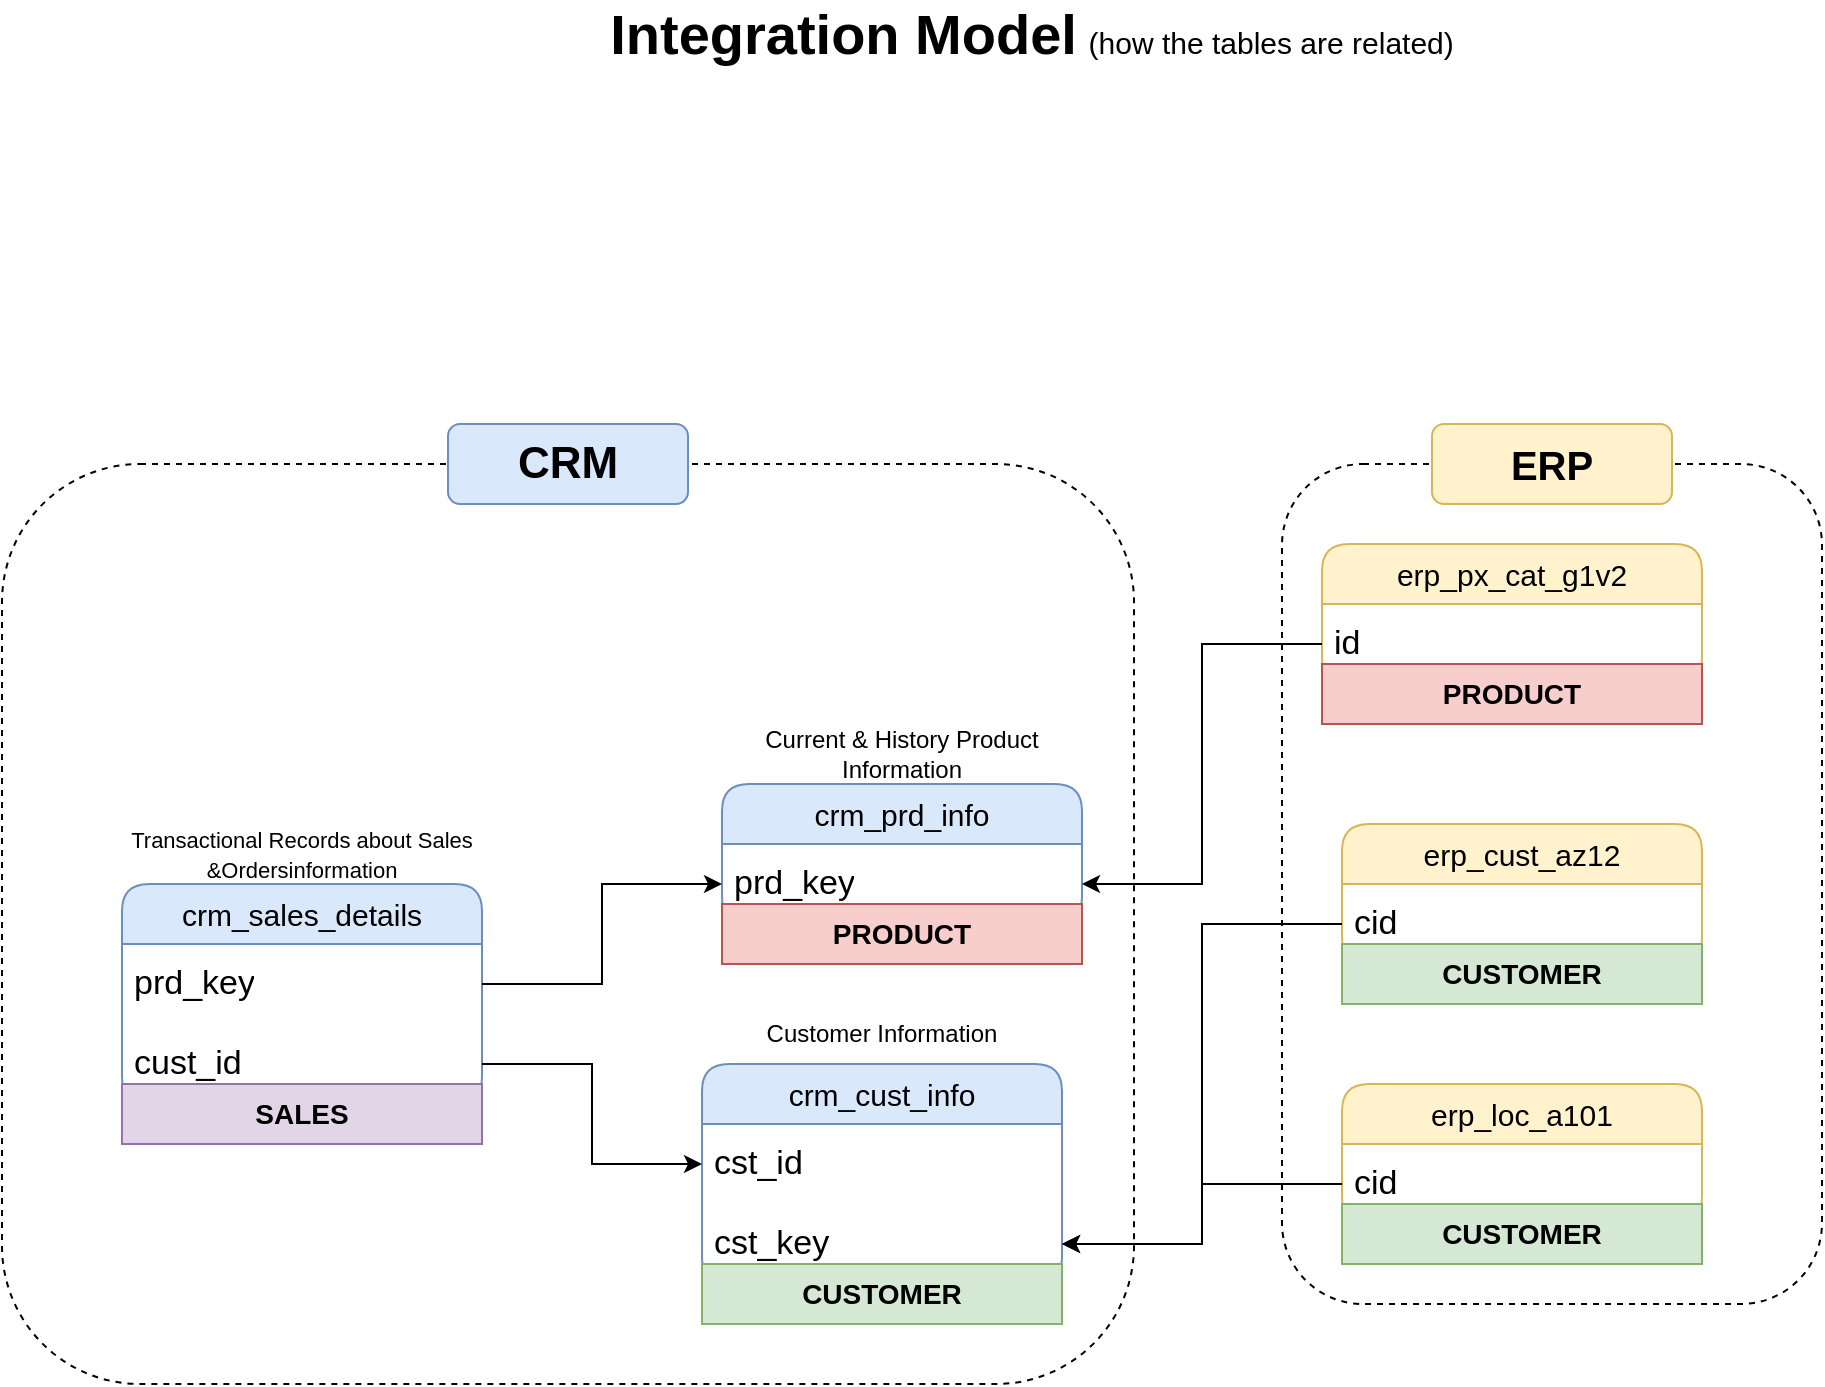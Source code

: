<mxfile version="26.2.15">
  <diagram name="Page-1" id="L0YLPYRimjOSDoweE6Rv">
    <mxGraphModel dx="3478" dy="1700" grid="1" gridSize="10" guides="1" tooltips="1" connect="1" arrows="1" fold="1" page="1" pageScale="1" pageWidth="850" pageHeight="1100" math="0" shadow="0">
      <root>
        <mxCell id="0" />
        <mxCell id="1" parent="0" />
        <mxCell id="_IWfdYFuMRl4Ee60OuGf-2" value="&lt;font style=&quot;&quot;&gt;&lt;b style=&quot;&quot;&gt;&lt;font style=&quot;&quot;&gt;&lt;font style=&quot;font-size: 28px;&quot;&gt;Integration Model&lt;/font&gt;&lt;span style=&quot;font-size: 21px;&quot;&gt;&amp;nbsp;&lt;/span&gt;&lt;/font&gt;&lt;/b&gt;&lt;font style=&quot;font-size: 15px;&quot;&gt;(how the tables are related)&lt;/font&gt;&lt;/font&gt;" style="text;html=1;align=center;verticalAlign=middle;whiteSpace=wrap;rounded=0;" parent="1" vertex="1">
          <mxGeometry x="-1820" y="80" width="550" height="30" as="geometry" />
        </mxCell>
        <mxCell id="_IWfdYFuMRl4Ee60OuGf-3" value="&lt;font&gt;crm_cust_info&lt;/font&gt;" style="swimlane;fontStyle=0;childLayout=stackLayout;horizontal=1;startSize=30;horizontalStack=0;resizeParent=1;resizeParentMax=0;resizeLast=0;collapsible=1;marginBottom=0;whiteSpace=wrap;html=1;fillColor=#dae8fc;strokeColor=#6c8ebf;strokeWidth=1;gradientColor=none;swimlaneFillColor=none;swimlaneLine=1;rounded=1;fontSize=15;" parent="1" vertex="1">
          <mxGeometry x="-1710" y="610" width="180" height="110" as="geometry" />
        </mxCell>
        <mxCell id="_IWfdYFuMRl4Ee60OuGf-5" value="&lt;font style=&quot;font-size: 17px;&quot;&gt;cst_id&lt;/font&gt;" style="text;strokeColor=none;fillColor=none;align=left;verticalAlign=middle;spacingLeft=4;spacingRight=4;overflow=hidden;points=[[0,0.5],[1,0.5]];portConstraint=eastwest;rotatable=0;whiteSpace=wrap;html=1;rounded=0;shadow=0;glass=0;strokeWidth=13;" parent="_IWfdYFuMRl4Ee60OuGf-3" vertex="1">
          <mxGeometry y="30" width="180" height="40" as="geometry" />
        </mxCell>
        <mxCell id="_IWfdYFuMRl4Ee60OuGf-27" value="&lt;font style=&quot;font-size: 17px;&quot;&gt;cst_key&lt;/font&gt;" style="text;strokeColor=none;fillColor=none;align=left;verticalAlign=middle;spacingLeft=4;spacingRight=4;overflow=hidden;points=[[0,0.5],[1,0.5]];portConstraint=eastwest;rotatable=0;whiteSpace=wrap;html=1;rounded=0;shadow=0;glass=0;strokeWidth=13;" parent="_IWfdYFuMRl4Ee60OuGf-3" vertex="1">
          <mxGeometry y="70" width="180" height="40" as="geometry" />
        </mxCell>
        <mxCell id="_IWfdYFuMRl4Ee60OuGf-7" value="Customer Information" style="text;html=1;align=center;verticalAlign=middle;whiteSpace=wrap;rounded=0;" parent="1" vertex="1">
          <mxGeometry x="-1710" y="580" width="180" height="30" as="geometry" />
        </mxCell>
        <mxCell id="_IWfdYFuMRl4Ee60OuGf-8" value="&lt;font&gt;crm_prd_info&lt;/font&gt;" style="swimlane;fontStyle=0;childLayout=stackLayout;horizontal=1;startSize=30;horizontalStack=0;resizeParent=1;resizeParentMax=0;resizeLast=0;collapsible=1;marginBottom=0;whiteSpace=wrap;html=1;fillColor=#dae8fc;strokeColor=#6c8ebf;strokeWidth=1;gradientColor=none;swimlaneFillColor=none;swimlaneLine=1;rounded=1;fontSize=15;" parent="1" vertex="1">
          <mxGeometry x="-1700" y="470" width="180" height="70" as="geometry" />
        </mxCell>
        <mxCell id="_IWfdYFuMRl4Ee60OuGf-9" value="&lt;font style=&quot;font-size: 17px;&quot;&gt;prd_key&lt;/font&gt;" style="text;strokeColor=none;fillColor=none;align=left;verticalAlign=middle;spacingLeft=4;spacingRight=4;overflow=hidden;points=[[0,0.5],[1,0.5]];portConstraint=eastwest;rotatable=0;whiteSpace=wrap;html=1;rounded=0;shadow=0;glass=0;strokeWidth=13;" parent="_IWfdYFuMRl4Ee60OuGf-8" vertex="1">
          <mxGeometry y="30" width="180" height="40" as="geometry" />
        </mxCell>
        <mxCell id="_IWfdYFuMRl4Ee60OuGf-10" value="Current &amp;amp; History Product Information" style="text;html=1;align=center;verticalAlign=middle;whiteSpace=wrap;rounded=0;" parent="1" vertex="1">
          <mxGeometry x="-1700" y="440" width="180" height="30" as="geometry" />
        </mxCell>
        <mxCell id="_IWfdYFuMRl4Ee60OuGf-12" value="&lt;font&gt;crm_sales_details&lt;/font&gt;" style="swimlane;fontStyle=0;childLayout=stackLayout;horizontal=1;startSize=30;horizontalStack=0;resizeParent=1;resizeParentMax=0;resizeLast=0;collapsible=1;marginBottom=0;whiteSpace=wrap;html=1;fillColor=#dae8fc;strokeColor=#6c8ebf;strokeWidth=1;gradientColor=none;swimlaneFillColor=none;swimlaneLine=1;rounded=1;fontSize=15;" parent="1" vertex="1">
          <mxGeometry x="-2000" y="520" width="180" height="110" as="geometry" />
        </mxCell>
        <mxCell id="_IWfdYFuMRl4Ee60OuGf-13" value="&lt;span style=&quot;font-size: 17px;&quot;&gt;prd_key&lt;/span&gt;" style="text;strokeColor=none;fillColor=none;align=left;verticalAlign=middle;spacingLeft=4;spacingRight=4;overflow=hidden;points=[[0,0.5],[1,0.5]];portConstraint=eastwest;rotatable=0;whiteSpace=wrap;html=1;rounded=0;shadow=0;glass=0;strokeWidth=13;" parent="_IWfdYFuMRl4Ee60OuGf-12" vertex="1">
          <mxGeometry y="30" width="180" height="40" as="geometry" />
        </mxCell>
        <mxCell id="_IWfdYFuMRl4Ee60OuGf-14" value="&lt;span style=&quot;font-size: 17px;&quot;&gt;cust_id&lt;/span&gt;" style="text;strokeColor=none;fillColor=none;align=left;verticalAlign=middle;spacingLeft=4;spacingRight=4;overflow=hidden;points=[[0,0.5],[1,0.5]];portConstraint=eastwest;rotatable=0;whiteSpace=wrap;html=1;rounded=0;shadow=0;glass=0;strokeWidth=13;" parent="_IWfdYFuMRl4Ee60OuGf-12" vertex="1">
          <mxGeometry y="70" width="180" height="40" as="geometry" />
        </mxCell>
        <mxCell id="_IWfdYFuMRl4Ee60OuGf-15" value="&lt;font style=&quot;font-size: 11px;&quot;&gt;Transactional Records about Sales &amp;amp;Ordersinformation&lt;/font&gt;" style="text;html=1;align=center;verticalAlign=middle;whiteSpace=wrap;rounded=0;" parent="1" vertex="1">
          <mxGeometry x="-2000" y="490" width="180" height="30" as="geometry" />
        </mxCell>
        <mxCell id="_IWfdYFuMRl4Ee60OuGf-23" style="edgeStyle=orthogonalEdgeStyle;rounded=0;orthogonalLoop=1;jettySize=auto;html=1;entryX=0;entryY=0.5;entryDx=0;entryDy=0;" parent="1" source="_IWfdYFuMRl4Ee60OuGf-13" target="_IWfdYFuMRl4Ee60OuGf-9" edge="1">
          <mxGeometry relative="1" as="geometry" />
        </mxCell>
        <mxCell id="_IWfdYFuMRl4Ee60OuGf-24" style="edgeStyle=orthogonalEdgeStyle;rounded=0;orthogonalLoop=1;jettySize=auto;html=1;" parent="1" source="_IWfdYFuMRl4Ee60OuGf-14" target="_IWfdYFuMRl4Ee60OuGf-5" edge="1">
          <mxGeometry relative="1" as="geometry" />
        </mxCell>
        <mxCell id="_IWfdYFuMRl4Ee60OuGf-25" value="&lt;font&gt;erp_cust_az12&lt;/font&gt;" style="swimlane;fontStyle=0;childLayout=stackLayout;horizontal=1;startSize=30;horizontalStack=0;resizeParent=1;resizeParentMax=0;resizeLast=0;collapsible=1;marginBottom=0;whiteSpace=wrap;html=1;fillColor=#fff2cc;strokeColor=#d6b656;strokeWidth=1;swimlaneFillColor=none;swimlaneLine=1;rounded=1;fontSize=15;" parent="1" vertex="1">
          <mxGeometry x="-1390" y="490" width="180" height="70" as="geometry" />
        </mxCell>
        <mxCell id="_IWfdYFuMRl4Ee60OuGf-26" value="&lt;font style=&quot;font-size: 17px;&quot;&gt;cid&lt;/font&gt;" style="text;strokeColor=none;fillColor=none;align=left;verticalAlign=middle;spacingLeft=4;spacingRight=4;overflow=hidden;points=[[0,0.5],[1,0.5]];portConstraint=eastwest;rotatable=0;whiteSpace=wrap;html=1;rounded=0;shadow=0;glass=0;strokeWidth=13;" parent="_IWfdYFuMRl4Ee60OuGf-25" vertex="1">
          <mxGeometry y="30" width="180" height="40" as="geometry" />
        </mxCell>
        <mxCell id="_IWfdYFuMRl4Ee60OuGf-29" value="&lt;font&gt;erp_loc_a101&lt;/font&gt;" style="swimlane;fontStyle=0;childLayout=stackLayout;horizontal=1;startSize=30;horizontalStack=0;resizeParent=1;resizeParentMax=0;resizeLast=0;collapsible=1;marginBottom=0;whiteSpace=wrap;html=1;fillColor=#fff2cc;strokeColor=#d6b656;strokeWidth=1;swimlaneFillColor=none;swimlaneLine=1;rounded=1;fontSize=15;" parent="1" vertex="1">
          <mxGeometry x="-1390" y="620" width="180" height="70" as="geometry" />
        </mxCell>
        <mxCell id="_IWfdYFuMRl4Ee60OuGf-30" value="&lt;font style=&quot;font-size: 17px;&quot;&gt;cid&lt;/font&gt;" style="text;strokeColor=none;fillColor=none;align=left;verticalAlign=middle;spacingLeft=4;spacingRight=4;overflow=hidden;points=[[0,0.5],[1,0.5]];portConstraint=eastwest;rotatable=0;whiteSpace=wrap;html=1;rounded=0;shadow=0;glass=0;strokeWidth=13;" parent="_IWfdYFuMRl4Ee60OuGf-29" vertex="1">
          <mxGeometry y="30" width="180" height="40" as="geometry" />
        </mxCell>
        <mxCell id="_IWfdYFuMRl4Ee60OuGf-31" value="&lt;font&gt;erp_px_cat_g1v2&lt;/font&gt;" style="swimlane;fontStyle=0;childLayout=stackLayout;horizontal=1;startSize=30;horizontalStack=0;resizeParent=1;resizeParentMax=0;resizeLast=0;collapsible=1;marginBottom=0;whiteSpace=wrap;html=1;fillColor=#fff2cc;strokeColor=#d6b656;strokeWidth=1;swimlaneFillColor=none;swimlaneLine=1;rounded=1;fontSize=15;" parent="1" vertex="1">
          <mxGeometry x="-1400" y="350" width="190" height="70" as="geometry" />
        </mxCell>
        <mxCell id="_IWfdYFuMRl4Ee60OuGf-32" value="&lt;font style=&quot;font-size: 17px;&quot;&gt;id&lt;/font&gt;" style="text;strokeColor=none;fillColor=none;align=left;verticalAlign=middle;spacingLeft=4;spacingRight=4;overflow=hidden;points=[[0,0.5],[1,0.5]];portConstraint=eastwest;rotatable=0;whiteSpace=wrap;html=1;rounded=0;shadow=0;glass=0;strokeWidth=13;" parent="_IWfdYFuMRl4Ee60OuGf-31" vertex="1">
          <mxGeometry y="30" width="190" height="40" as="geometry" />
        </mxCell>
        <mxCell id="_IWfdYFuMRl4Ee60OuGf-33" style="edgeStyle=orthogonalEdgeStyle;rounded=0;orthogonalLoop=1;jettySize=auto;html=1;entryX=1;entryY=0.5;entryDx=0;entryDy=0;" parent="1" source="_IWfdYFuMRl4Ee60OuGf-32" target="_IWfdYFuMRl4Ee60OuGf-9" edge="1">
          <mxGeometry relative="1" as="geometry" />
        </mxCell>
        <mxCell id="_IWfdYFuMRl4Ee60OuGf-34" style="edgeStyle=orthogonalEdgeStyle;rounded=0;orthogonalLoop=1;jettySize=auto;html=1;entryX=1;entryY=0.5;entryDx=0;entryDy=0;" parent="1" source="_IWfdYFuMRl4Ee60OuGf-26" target="_IWfdYFuMRl4Ee60OuGf-27" edge="1">
          <mxGeometry relative="1" as="geometry" />
        </mxCell>
        <mxCell id="_IWfdYFuMRl4Ee60OuGf-35" style="edgeStyle=orthogonalEdgeStyle;rounded=0;orthogonalLoop=1;jettySize=auto;html=1;entryX=1;entryY=0.5;entryDx=0;entryDy=0;" parent="1" source="_IWfdYFuMRl4Ee60OuGf-30" target="_IWfdYFuMRl4Ee60OuGf-27" edge="1">
          <mxGeometry relative="1" as="geometry" />
        </mxCell>
        <mxCell id="_IWfdYFuMRl4Ee60OuGf-36" value="" style="rounded=1;whiteSpace=wrap;html=1;fillColor=none;dashed=1;" parent="1" vertex="1">
          <mxGeometry x="-2060" y="310" width="566" height="460" as="geometry" />
        </mxCell>
        <mxCell id="_IWfdYFuMRl4Ee60OuGf-37" value="&lt;b&gt;&lt;font style=&quot;font-size: 22px;&quot;&gt;CRM&lt;/font&gt;&lt;/b&gt;" style="rounded=1;whiteSpace=wrap;html=1;fillColor=#dae8fc;strokeColor=#6c8ebf;" parent="1" vertex="1">
          <mxGeometry x="-1837" y="290" width="120" height="40" as="geometry" />
        </mxCell>
        <mxCell id="_IWfdYFuMRl4Ee60OuGf-38" value="" style="rounded=1;whiteSpace=wrap;html=1;fillColor=none;dashed=1;" parent="1" vertex="1">
          <mxGeometry x="-1420" y="310" width="270" height="420" as="geometry" />
        </mxCell>
        <mxCell id="_IWfdYFuMRl4Ee60OuGf-39" value="&lt;font style=&quot;font-size: 20px;&quot;&gt;&lt;b&gt;ERP&lt;/b&gt;&lt;/font&gt;" style="rounded=1;whiteSpace=wrap;html=1;fillColor=#fff2cc;strokeColor=#d6b656;" parent="1" vertex="1">
          <mxGeometry x="-1345" y="290" width="120" height="40" as="geometry" />
        </mxCell>
        <mxCell id="oRAHerSJ_97y-7MN6O3I-2" value="&lt;font style=&quot;font-size: 14px;&quot;&gt;&lt;b&gt;PRODUCT&lt;/b&gt;&lt;/font&gt;" style="rounded=0;whiteSpace=wrap;html=1;fillColor=#f8cecc;strokeColor=#b85450;" vertex="1" parent="1">
          <mxGeometry x="-1700" y="530" width="180" height="30" as="geometry" />
        </mxCell>
        <mxCell id="oRAHerSJ_97y-7MN6O3I-4" value="&lt;font style=&quot;font-size: 14px;&quot;&gt;&lt;b&gt;PRODUCT&lt;/b&gt;&lt;/font&gt;" style="rounded=0;whiteSpace=wrap;html=1;fillColor=#f8cecc;strokeColor=#b85450;" vertex="1" parent="1">
          <mxGeometry x="-1400" y="410" width="190" height="30" as="geometry" />
        </mxCell>
        <mxCell id="oRAHerSJ_97y-7MN6O3I-5" value="&lt;font style=&quot;font-size: 14px;&quot;&gt;&lt;b&gt;CUSTOMER&lt;/b&gt;&lt;/font&gt;" style="rounded=0;whiteSpace=wrap;html=1;fillColor=#d5e8d4;strokeColor=#82b366;" vertex="1" parent="1">
          <mxGeometry x="-1710" y="710" width="180" height="30" as="geometry" />
        </mxCell>
        <mxCell id="oRAHerSJ_97y-7MN6O3I-6" value="&lt;font style=&quot;font-size: 14px;&quot;&gt;&lt;b&gt;CUSTOMER&lt;/b&gt;&lt;/font&gt;" style="rounded=0;whiteSpace=wrap;html=1;fillColor=#d5e8d4;strokeColor=#82b366;" vertex="1" parent="1">
          <mxGeometry x="-1390" y="550" width="180" height="30" as="geometry" />
        </mxCell>
        <mxCell id="oRAHerSJ_97y-7MN6O3I-7" value="&lt;font style=&quot;font-size: 14px;&quot;&gt;&lt;b&gt;CUSTOMER&lt;/b&gt;&lt;/font&gt;" style="rounded=0;whiteSpace=wrap;html=1;fillColor=#d5e8d4;strokeColor=#82b366;" vertex="1" parent="1">
          <mxGeometry x="-1390" y="680" width="180" height="30" as="geometry" />
        </mxCell>
        <mxCell id="oRAHerSJ_97y-7MN6O3I-8" value="&lt;font style=&quot;font-size: 14px;&quot;&gt;&lt;b&gt;SALES&lt;/b&gt;&lt;/font&gt;" style="rounded=0;whiteSpace=wrap;html=1;fillColor=#e1d5e7;strokeColor=#9673a6;" vertex="1" parent="1">
          <mxGeometry x="-2000" y="620" width="180" height="30" as="geometry" />
        </mxCell>
      </root>
    </mxGraphModel>
  </diagram>
</mxfile>
